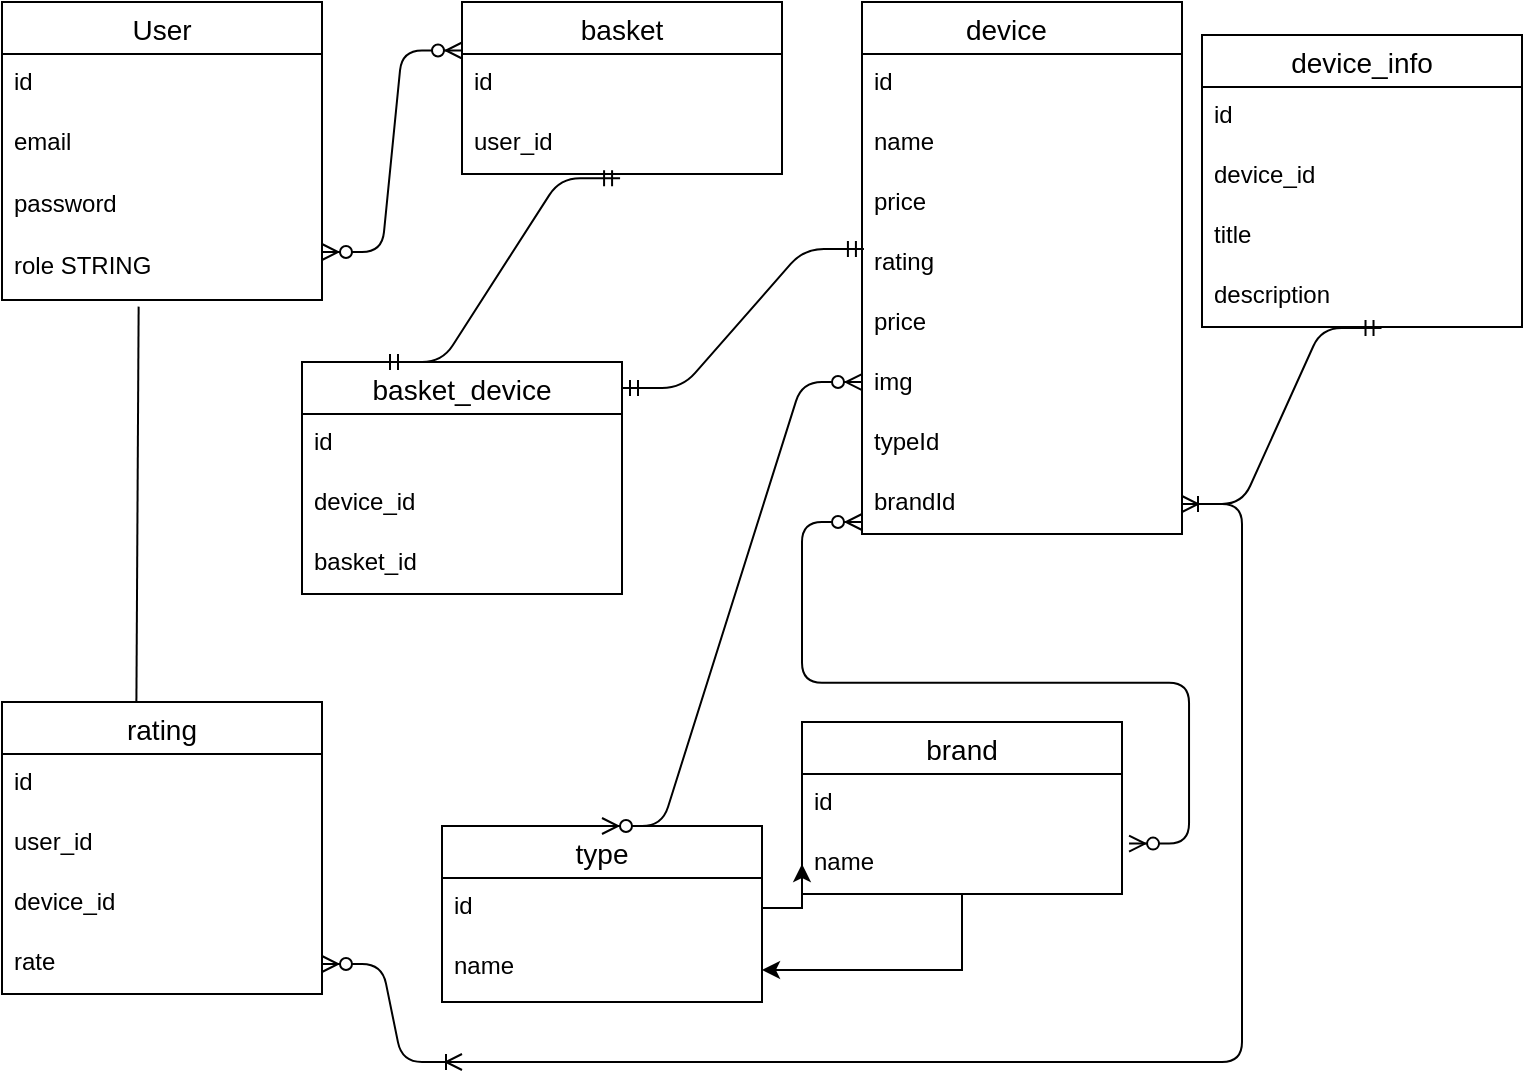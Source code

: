 <mxfile version="14.8.3" type="device"><diagram id="rK6tCYPp-8tjTmOh-WBh" name="Page-1"><mxGraphModel dx="1468" dy="807" grid="1" gridSize="10" guides="1" tooltips="1" connect="1" arrows="1" fold="1" page="1" pageScale="1" pageWidth="850" pageHeight="1100" math="0" shadow="0"><root><mxCell id="0"/><mxCell id="1" parent="0"/><mxCell id="rXp89_LqguBclFO4yvc8-2" value="User" style="swimlane;fontStyle=0;childLayout=stackLayout;horizontal=1;startSize=26;horizontalStack=0;resizeParent=1;resizeParentMax=0;resizeLast=0;collapsible=1;marginBottom=0;align=center;fontSize=14;" vertex="1" parent="1"><mxGeometry x="90" y="50" width="160" height="149" as="geometry"/></mxCell><mxCell id="rXp89_LqguBclFO4yvc8-3" value="id    " style="text;strokeColor=none;fillColor=none;spacingLeft=4;spacingRight=4;overflow=hidden;rotatable=0;points=[[0,0.5],[1,0.5]];portConstraint=eastwest;fontSize=12;" vertex="1" parent="rXp89_LqguBclFO4yvc8-2"><mxGeometry y="26" width="160" height="30" as="geometry"/></mxCell><mxCell id="rXp89_LqguBclFO4yvc8-4" value="email" style="text;strokeColor=none;fillColor=none;spacingLeft=4;spacingRight=4;overflow=hidden;rotatable=0;points=[[0,0.5],[1,0.5]];portConstraint=eastwest;fontSize=12;" vertex="1" parent="rXp89_LqguBclFO4yvc8-2"><mxGeometry y="56" width="160" height="31" as="geometry"/></mxCell><mxCell id="rXp89_LqguBclFO4yvc8-6" value="password" style="text;strokeColor=none;fillColor=none;spacingLeft=4;spacingRight=4;overflow=hidden;rotatable=0;points=[[0,0.5],[1,0.5]];portConstraint=eastwest;fontSize=12;" vertex="1" parent="rXp89_LqguBclFO4yvc8-2"><mxGeometry y="87" width="160" height="31" as="geometry"/></mxCell><mxCell id="rXp89_LqguBclFO4yvc8-7" value="role STRING" style="text;strokeColor=none;fillColor=none;spacingLeft=4;spacingRight=4;overflow=hidden;rotatable=0;points=[[0,0.5],[1,0.5]];portConstraint=eastwest;fontSize=12;" vertex="1" parent="rXp89_LqguBclFO4yvc8-2"><mxGeometry y="118" width="160" height="31" as="geometry"/></mxCell><mxCell id="rXp89_LqguBclFO4yvc8-13" value="basket" style="swimlane;fontStyle=0;childLayout=stackLayout;horizontal=1;startSize=26;horizontalStack=0;resizeParent=1;resizeParentMax=0;resizeLast=0;collapsible=1;marginBottom=0;align=center;fontSize=14;" vertex="1" parent="1"><mxGeometry x="320" y="50" width="160" height="86" as="geometry"/></mxCell><mxCell id="rXp89_LqguBclFO4yvc8-14" value="id" style="text;strokeColor=none;fillColor=none;spacingLeft=4;spacingRight=4;overflow=hidden;rotatable=0;points=[[0,0.5],[1,0.5]];portConstraint=eastwest;fontSize=12;" vertex="1" parent="rXp89_LqguBclFO4yvc8-13"><mxGeometry y="26" width="160" height="30" as="geometry"/></mxCell><mxCell id="rXp89_LqguBclFO4yvc8-15" value="user_id" style="text;strokeColor=none;fillColor=none;spacingLeft=4;spacingRight=4;overflow=hidden;rotatable=0;points=[[0,0.5],[1,0.5]];portConstraint=eastwest;fontSize=12;" vertex="1" parent="rXp89_LqguBclFO4yvc8-13"><mxGeometry y="56" width="160" height="30" as="geometry"/></mxCell><mxCell id="rXp89_LqguBclFO4yvc8-26" value="device    " style="swimlane;fontStyle=0;childLayout=stackLayout;horizontal=1;startSize=26;horizontalStack=0;resizeParent=1;resizeParentMax=0;resizeLast=0;collapsible=1;marginBottom=0;align=center;fontSize=14;" vertex="1" parent="1"><mxGeometry x="520" y="50" width="160" height="266" as="geometry"/></mxCell><mxCell id="rXp89_LqguBclFO4yvc8-27" value="id    " style="text;strokeColor=none;fillColor=none;spacingLeft=4;spacingRight=4;overflow=hidden;rotatable=0;points=[[0,0.5],[1,0.5]];portConstraint=eastwest;fontSize=12;" vertex="1" parent="rXp89_LqguBclFO4yvc8-26"><mxGeometry y="26" width="160" height="30" as="geometry"/></mxCell><mxCell id="rXp89_LqguBclFO4yvc8-28" value="name" style="text;strokeColor=none;fillColor=none;spacingLeft=4;spacingRight=4;overflow=hidden;rotatable=0;points=[[0,0.5],[1,0.5]];portConstraint=eastwest;fontSize=12;" vertex="1" parent="rXp89_LqguBclFO4yvc8-26"><mxGeometry y="56" width="160" height="30" as="geometry"/></mxCell><mxCell id="rXp89_LqguBclFO4yvc8-29" value="price    " style="text;strokeColor=none;fillColor=none;spacingLeft=4;spacingRight=4;overflow=hidden;rotatable=0;points=[[0,0.5],[1,0.5]];portConstraint=eastwest;fontSize=12;" vertex="1" parent="rXp89_LqguBclFO4yvc8-26"><mxGeometry y="86" width="160" height="30" as="geometry"/></mxCell><mxCell id="rXp89_LqguBclFO4yvc8-30" value="rating" style="text;strokeColor=none;fillColor=none;spacingLeft=4;spacingRight=4;overflow=hidden;rotatable=0;points=[[0,0.5],[1,0.5]];portConstraint=eastwest;fontSize=12;" vertex="1" parent="rXp89_LqguBclFO4yvc8-26"><mxGeometry y="116" width="160" height="30" as="geometry"/></mxCell><mxCell id="rXp89_LqguBclFO4yvc8-31" value="price" style="text;strokeColor=none;fillColor=none;spacingLeft=4;spacingRight=4;overflow=hidden;rotatable=0;points=[[0,0.5],[1,0.5]];portConstraint=eastwest;fontSize=12;" vertex="1" parent="rXp89_LqguBclFO4yvc8-26"><mxGeometry y="146" width="160" height="30" as="geometry"/></mxCell><mxCell id="rXp89_LqguBclFO4yvc8-42" value="img" style="text;strokeColor=none;fillColor=none;spacingLeft=4;spacingRight=4;overflow=hidden;rotatable=0;points=[[0,0.5],[1,0.5]];portConstraint=eastwest;fontSize=12;" vertex="1" parent="rXp89_LqguBclFO4yvc8-26"><mxGeometry y="176" width="160" height="30" as="geometry"/></mxCell><mxCell id="rXp89_LqguBclFO4yvc8-59" value="typeId" style="text;strokeColor=none;fillColor=none;spacingLeft=4;spacingRight=4;overflow=hidden;rotatable=0;points=[[0,0.5],[1,0.5]];portConstraint=eastwest;fontSize=12;" vertex="1" parent="rXp89_LqguBclFO4yvc8-26"><mxGeometry y="206" width="160" height="30" as="geometry"/></mxCell><mxCell id="rXp89_LqguBclFO4yvc8-60" value="brandId" style="text;strokeColor=none;fillColor=none;spacingLeft=4;spacingRight=4;overflow=hidden;rotatable=0;points=[[0,0.5],[1,0.5]];portConstraint=eastwest;fontSize=12;" vertex="1" parent="rXp89_LqguBclFO4yvc8-26"><mxGeometry y="236" width="160" height="30" as="geometry"/></mxCell><mxCell id="rXp89_LqguBclFO4yvc8-92" value="" style="edgeStyle=orthogonalEdgeStyle;rounded=0;orthogonalLoop=1;jettySize=auto;html=1;" edge="1" parent="1" source="rXp89_LqguBclFO4yvc8-64" target="rXp89_LqguBclFO4yvc8-71"><mxGeometry relative="1" as="geometry"/></mxCell><mxCell id="rXp89_LqguBclFO4yvc8-64" value="brand" style="swimlane;fontStyle=0;childLayout=stackLayout;horizontal=1;startSize=26;horizontalStack=0;resizeParent=1;resizeParentMax=0;resizeLast=0;collapsible=1;marginBottom=0;align=center;fontSize=14;" vertex="1" parent="1"><mxGeometry x="490" y="410" width="160" height="86" as="geometry"/></mxCell><mxCell id="rXp89_LqguBclFO4yvc8-65" value="id" style="text;strokeColor=none;fillColor=none;spacingLeft=4;spacingRight=4;overflow=hidden;rotatable=0;points=[[0,0.5],[1,0.5]];portConstraint=eastwest;fontSize=12;" vertex="1" parent="rXp89_LqguBclFO4yvc8-64"><mxGeometry y="26" width="160" height="30" as="geometry"/></mxCell><mxCell id="rXp89_LqguBclFO4yvc8-66" value="name" style="text;strokeColor=none;fillColor=none;spacingLeft=4;spacingRight=4;overflow=hidden;rotatable=0;points=[[0,0.5],[1,0.5]];portConstraint=eastwest;fontSize=12;" vertex="1" parent="rXp89_LqguBclFO4yvc8-64"><mxGeometry y="56" width="160" height="30" as="geometry"/></mxCell><mxCell id="rXp89_LqguBclFO4yvc8-68" value="type" style="swimlane;fontStyle=0;childLayout=stackLayout;horizontal=1;startSize=26;horizontalStack=0;resizeParent=1;resizeParentMax=0;resizeLast=0;collapsible=1;marginBottom=0;align=center;fontSize=14;" vertex="1" parent="1"><mxGeometry x="310" y="462" width="160" height="88" as="geometry"/></mxCell><mxCell id="rXp89_LqguBclFO4yvc8-69" value="id" style="text;strokeColor=none;fillColor=none;spacingLeft=4;spacingRight=4;overflow=hidden;rotatable=0;points=[[0,0.5],[1,0.5]];portConstraint=eastwest;fontSize=12;" vertex="1" parent="rXp89_LqguBclFO4yvc8-68"><mxGeometry y="26" width="160" height="30" as="geometry"/></mxCell><mxCell id="rXp89_LqguBclFO4yvc8-71" value="name" style="text;strokeColor=none;fillColor=none;spacingLeft=4;spacingRight=4;overflow=hidden;rotatable=0;points=[[0,0.5],[1,0.5]];portConstraint=eastwest;fontSize=12;" vertex="1" parent="rXp89_LqguBclFO4yvc8-68"><mxGeometry y="56" width="160" height="32" as="geometry"/></mxCell><mxCell id="rXp89_LqguBclFO4yvc8-81" value="" style="edgeStyle=entityRelationEdgeStyle;fontSize=12;html=1;endArrow=ERzeroToMany;endFill=1;startArrow=ERzeroToMany;" edge="1" parent="1"><mxGeometry width="100" height="100" relative="1" as="geometry"><mxPoint x="250" y="175" as="sourcePoint"/><mxPoint x="320" y="74.25" as="targetPoint"/></mxGeometry></mxCell><mxCell id="rXp89_LqguBclFO4yvc8-84" value="" style="edgeStyle=entityRelationEdgeStyle;fontSize=12;html=1;endArrow=ERzeroToMany;endFill=1;startArrow=ERzeroToMany;exitX=0.5;exitY=0;exitDx=0;exitDy=0;entryX=0;entryY=0.467;entryDx=0;entryDy=0;entryPerimeter=0;" edge="1" parent="1" source="rXp89_LqguBclFO4yvc8-68" target="rXp89_LqguBclFO4yvc8-42"><mxGeometry width="100" height="100" relative="1" as="geometry"><mxPoint x="360" y="320" as="sourcePoint"/><mxPoint x="550" y="240" as="targetPoint"/></mxGeometry></mxCell><mxCell id="rXp89_LqguBclFO4yvc8-87" value="" style="edgeStyle=entityRelationEdgeStyle;fontSize=12;html=1;endArrow=ERzeroToMany;endFill=1;startArrow=ERzeroToMany;exitX=1.022;exitY=0.16;exitDx=0;exitDy=0;exitPerimeter=0;" edge="1" parent="1" source="rXp89_LqguBclFO4yvc8-66"><mxGeometry width="100" height="100" relative="1" as="geometry"><mxPoint x="690" y="440" as="sourcePoint"/><mxPoint x="520" y="310" as="targetPoint"/></mxGeometry></mxCell><mxCell id="rXp89_LqguBclFO4yvc8-93" value="" style="edgeStyle=orthogonalEdgeStyle;rounded=0;orthogonalLoop=1;jettySize=auto;html=1;" edge="1" parent="1" source="rXp89_LqguBclFO4yvc8-69" target="rXp89_LqguBclFO4yvc8-66"><mxGeometry relative="1" as="geometry"/></mxCell><mxCell id="rXp89_LqguBclFO4yvc8-108" value="device_info" style="swimlane;fontStyle=0;childLayout=stackLayout;horizontal=1;startSize=26;horizontalStack=0;resizeParent=1;resizeParentMax=0;resizeLast=0;collapsible=1;marginBottom=0;align=center;fontSize=14;" vertex="1" parent="1"><mxGeometry x="690" y="66.5" width="160" height="146" as="geometry"/></mxCell><mxCell id="rXp89_LqguBclFO4yvc8-109" value="id" style="text;strokeColor=none;fillColor=none;spacingLeft=4;spacingRight=4;overflow=hidden;rotatable=0;points=[[0,0.5],[1,0.5]];portConstraint=eastwest;fontSize=12;" vertex="1" parent="rXp89_LqguBclFO4yvc8-108"><mxGeometry y="26" width="160" height="30" as="geometry"/></mxCell><mxCell id="rXp89_LqguBclFO4yvc8-110" value="device_id" style="text;strokeColor=none;fillColor=none;spacingLeft=4;spacingRight=4;overflow=hidden;rotatable=0;points=[[0,0.5],[1,0.5]];portConstraint=eastwest;fontSize=12;" vertex="1" parent="rXp89_LqguBclFO4yvc8-108"><mxGeometry y="56" width="160" height="30" as="geometry"/></mxCell><mxCell id="rXp89_LqguBclFO4yvc8-111" value="title" style="text;strokeColor=none;fillColor=none;spacingLeft=4;spacingRight=4;overflow=hidden;rotatable=0;points=[[0,0.5],[1,0.5]];portConstraint=eastwest;fontSize=12;" vertex="1" parent="rXp89_LqguBclFO4yvc8-108"><mxGeometry y="86" width="160" height="30" as="geometry"/></mxCell><mxCell id="rXp89_LqguBclFO4yvc8-112" value="description" style="text;strokeColor=none;fillColor=none;spacingLeft=4;spacingRight=4;overflow=hidden;rotatable=0;points=[[0,0.5],[1,0.5]];portConstraint=eastwest;fontSize=12;" vertex="1" parent="rXp89_LqguBclFO4yvc8-108"><mxGeometry y="116" width="160" height="30" as="geometry"/></mxCell><mxCell id="rXp89_LqguBclFO4yvc8-113" value="basket_device" style="swimlane;fontStyle=0;childLayout=stackLayout;horizontal=1;startSize=26;horizontalStack=0;resizeParent=1;resizeParentMax=0;resizeLast=0;collapsible=1;marginBottom=0;align=center;fontSize=14;" vertex="1" parent="1"><mxGeometry x="240" y="230" width="160" height="116" as="geometry"/></mxCell><mxCell id="rXp89_LqguBclFO4yvc8-114" value="id" style="text;strokeColor=none;fillColor=none;spacingLeft=4;spacingRight=4;overflow=hidden;rotatable=0;points=[[0,0.5],[1,0.5]];portConstraint=eastwest;fontSize=12;" vertex="1" parent="rXp89_LqguBclFO4yvc8-113"><mxGeometry y="26" width="160" height="30" as="geometry"/></mxCell><mxCell id="rXp89_LqguBclFO4yvc8-115" value="device_id" style="text;strokeColor=none;fillColor=none;spacingLeft=4;spacingRight=4;overflow=hidden;rotatable=0;points=[[0,0.5],[1,0.5]];portConstraint=eastwest;fontSize=12;" vertex="1" parent="rXp89_LqguBclFO4yvc8-113"><mxGeometry y="56" width="160" height="30" as="geometry"/></mxCell><mxCell id="rXp89_LqguBclFO4yvc8-116" value="basket_id" style="text;strokeColor=none;fillColor=none;spacingLeft=4;spacingRight=4;overflow=hidden;rotatable=0;points=[[0,0.5],[1,0.5]];portConstraint=eastwest;fontSize=12;" vertex="1" parent="rXp89_LqguBclFO4yvc8-113"><mxGeometry y="86" width="160" height="30" as="geometry"/></mxCell><mxCell id="rXp89_LqguBclFO4yvc8-119" value="" style="edgeStyle=entityRelationEdgeStyle;fontSize=12;html=1;endArrow=ERmandOne;entryX=0.561;entryY=1.017;entryDx=0;entryDy=0;entryPerimeter=0;exitX=1;exitY=0.5;exitDx=0;exitDy=0;" edge="1" parent="1" source="rXp89_LqguBclFO4yvc8-60" target="rXp89_LqguBclFO4yvc8-112"><mxGeometry width="100" height="100" relative="1" as="geometry"><mxPoint x="720" y="390" as="sourcePoint"/><mxPoint x="820" y="290" as="targetPoint"/></mxGeometry></mxCell><mxCell id="rXp89_LqguBclFO4yvc8-120" value="" style="edgeStyle=entityRelationEdgeStyle;fontSize=12;html=1;endArrow=ERmandOne;startArrow=ERmandOne;entryX=0.494;entryY=1.071;entryDx=0;entryDy=0;entryPerimeter=0;" edge="1" parent="1" target="rXp89_LqguBclFO4yvc8-15"><mxGeometry width="100" height="100" relative="1" as="geometry"><mxPoint x="280" y="230" as="sourcePoint"/><mxPoint x="380" y="130" as="targetPoint"/></mxGeometry></mxCell><mxCell id="rXp89_LqguBclFO4yvc8-121" value="" style="edgeStyle=entityRelationEdgeStyle;fontSize=12;html=1;endArrow=ERmandOne;startArrow=ERmandOne;entryX=0.006;entryY=0.248;entryDx=0;entryDy=0;entryPerimeter=0;exitX=1;exitY=0.112;exitDx=0;exitDy=0;exitPerimeter=0;" edge="1" parent="1" source="rXp89_LqguBclFO4yvc8-113" target="rXp89_LqguBclFO4yvc8-30"><mxGeometry width="100" height="100" relative="1" as="geometry"><mxPoint x="280" y="350" as="sourcePoint"/><mxPoint x="430" y="390" as="targetPoint"/></mxGeometry></mxCell><mxCell id="rXp89_LqguBclFO4yvc8-122" value="rating" style="swimlane;fontStyle=0;childLayout=stackLayout;horizontal=1;startSize=26;horizontalStack=0;resizeParent=1;resizeParentMax=0;resizeLast=0;collapsible=1;marginBottom=0;align=center;fontSize=14;" vertex="1" parent="1"><mxGeometry x="90" y="400" width="160" height="146" as="geometry"/></mxCell><mxCell id="rXp89_LqguBclFO4yvc8-123" value="id" style="text;strokeColor=none;fillColor=none;spacingLeft=4;spacingRight=4;overflow=hidden;rotatable=0;points=[[0,0.5],[1,0.5]];portConstraint=eastwest;fontSize=12;" vertex="1" parent="rXp89_LqguBclFO4yvc8-122"><mxGeometry y="26" width="160" height="30" as="geometry"/></mxCell><mxCell id="rXp89_LqguBclFO4yvc8-124" value="user_id" style="text;strokeColor=none;fillColor=none;spacingLeft=4;spacingRight=4;overflow=hidden;rotatable=0;points=[[0,0.5],[1,0.5]];portConstraint=eastwest;fontSize=12;" vertex="1" parent="rXp89_LqguBclFO4yvc8-122"><mxGeometry y="56" width="160" height="30" as="geometry"/></mxCell><mxCell id="rXp89_LqguBclFO4yvc8-125" value="device_id    " style="text;strokeColor=none;fillColor=none;spacingLeft=4;spacingRight=4;overflow=hidden;rotatable=0;points=[[0,0.5],[1,0.5]];portConstraint=eastwest;fontSize=12;" vertex="1" parent="rXp89_LqguBclFO4yvc8-122"><mxGeometry y="86" width="160" height="30" as="geometry"/></mxCell><mxCell id="rXp89_LqguBclFO4yvc8-126" value="rate" style="text;strokeColor=none;fillColor=none;spacingLeft=4;spacingRight=4;overflow=hidden;rotatable=0;points=[[0,0.5],[1,0.5]];portConstraint=eastwest;fontSize=12;" vertex="1" parent="rXp89_LqguBclFO4yvc8-122"><mxGeometry y="116" width="160" height="30" as="geometry"/></mxCell><mxCell id="rXp89_LqguBclFO4yvc8-136" value="" style="endArrow=none;html=1;rounded=0;exitX=0.427;exitY=1.107;exitDx=0;exitDy=0;exitPerimeter=0;entryX=0.42;entryY=0.001;entryDx=0;entryDy=0;entryPerimeter=0;" edge="1" parent="1" source="rXp89_LqguBclFO4yvc8-7" target="rXp89_LqguBclFO4yvc8-122"><mxGeometry relative="1" as="geometry"><mxPoint x="60" y="290" as="sourcePoint"/><mxPoint x="150" y="380" as="targetPoint"/></mxGeometry></mxCell><mxCell id="rXp89_LqguBclFO4yvc8-137" value="" style="edgeStyle=entityRelationEdgeStyle;fontSize=12;html=1;endArrow=ERoneToMany;startArrow=ERzeroToMany;" edge="1" parent="1" source="rXp89_LqguBclFO4yvc8-126"><mxGeometry width="100" height="100" relative="1" as="geometry"><mxPoint x="170" y="600" as="sourcePoint"/><mxPoint x="320" y="580" as="targetPoint"/></mxGeometry></mxCell><mxCell id="rXp89_LqguBclFO4yvc8-138" value="" style="endArrow=none;html=1;rounded=0;" edge="1" parent="1"><mxGeometry relative="1" as="geometry"><mxPoint x="320" y="580" as="sourcePoint"/><mxPoint x="680" y="580" as="targetPoint"/></mxGeometry></mxCell><mxCell id="rXp89_LqguBclFO4yvc8-139" value="" style="edgeStyle=entityRelationEdgeStyle;fontSize=12;html=1;endArrow=ERoneToMany;entryX=1;entryY=0.5;entryDx=0;entryDy=0;" edge="1" parent="1" target="rXp89_LqguBclFO4yvc8-60"><mxGeometry width="100" height="100" relative="1" as="geometry"><mxPoint x="680" y="580" as="sourcePoint"/><mxPoint x="750" y="420" as="targetPoint"/></mxGeometry></mxCell></root></mxGraphModel></diagram></mxfile>